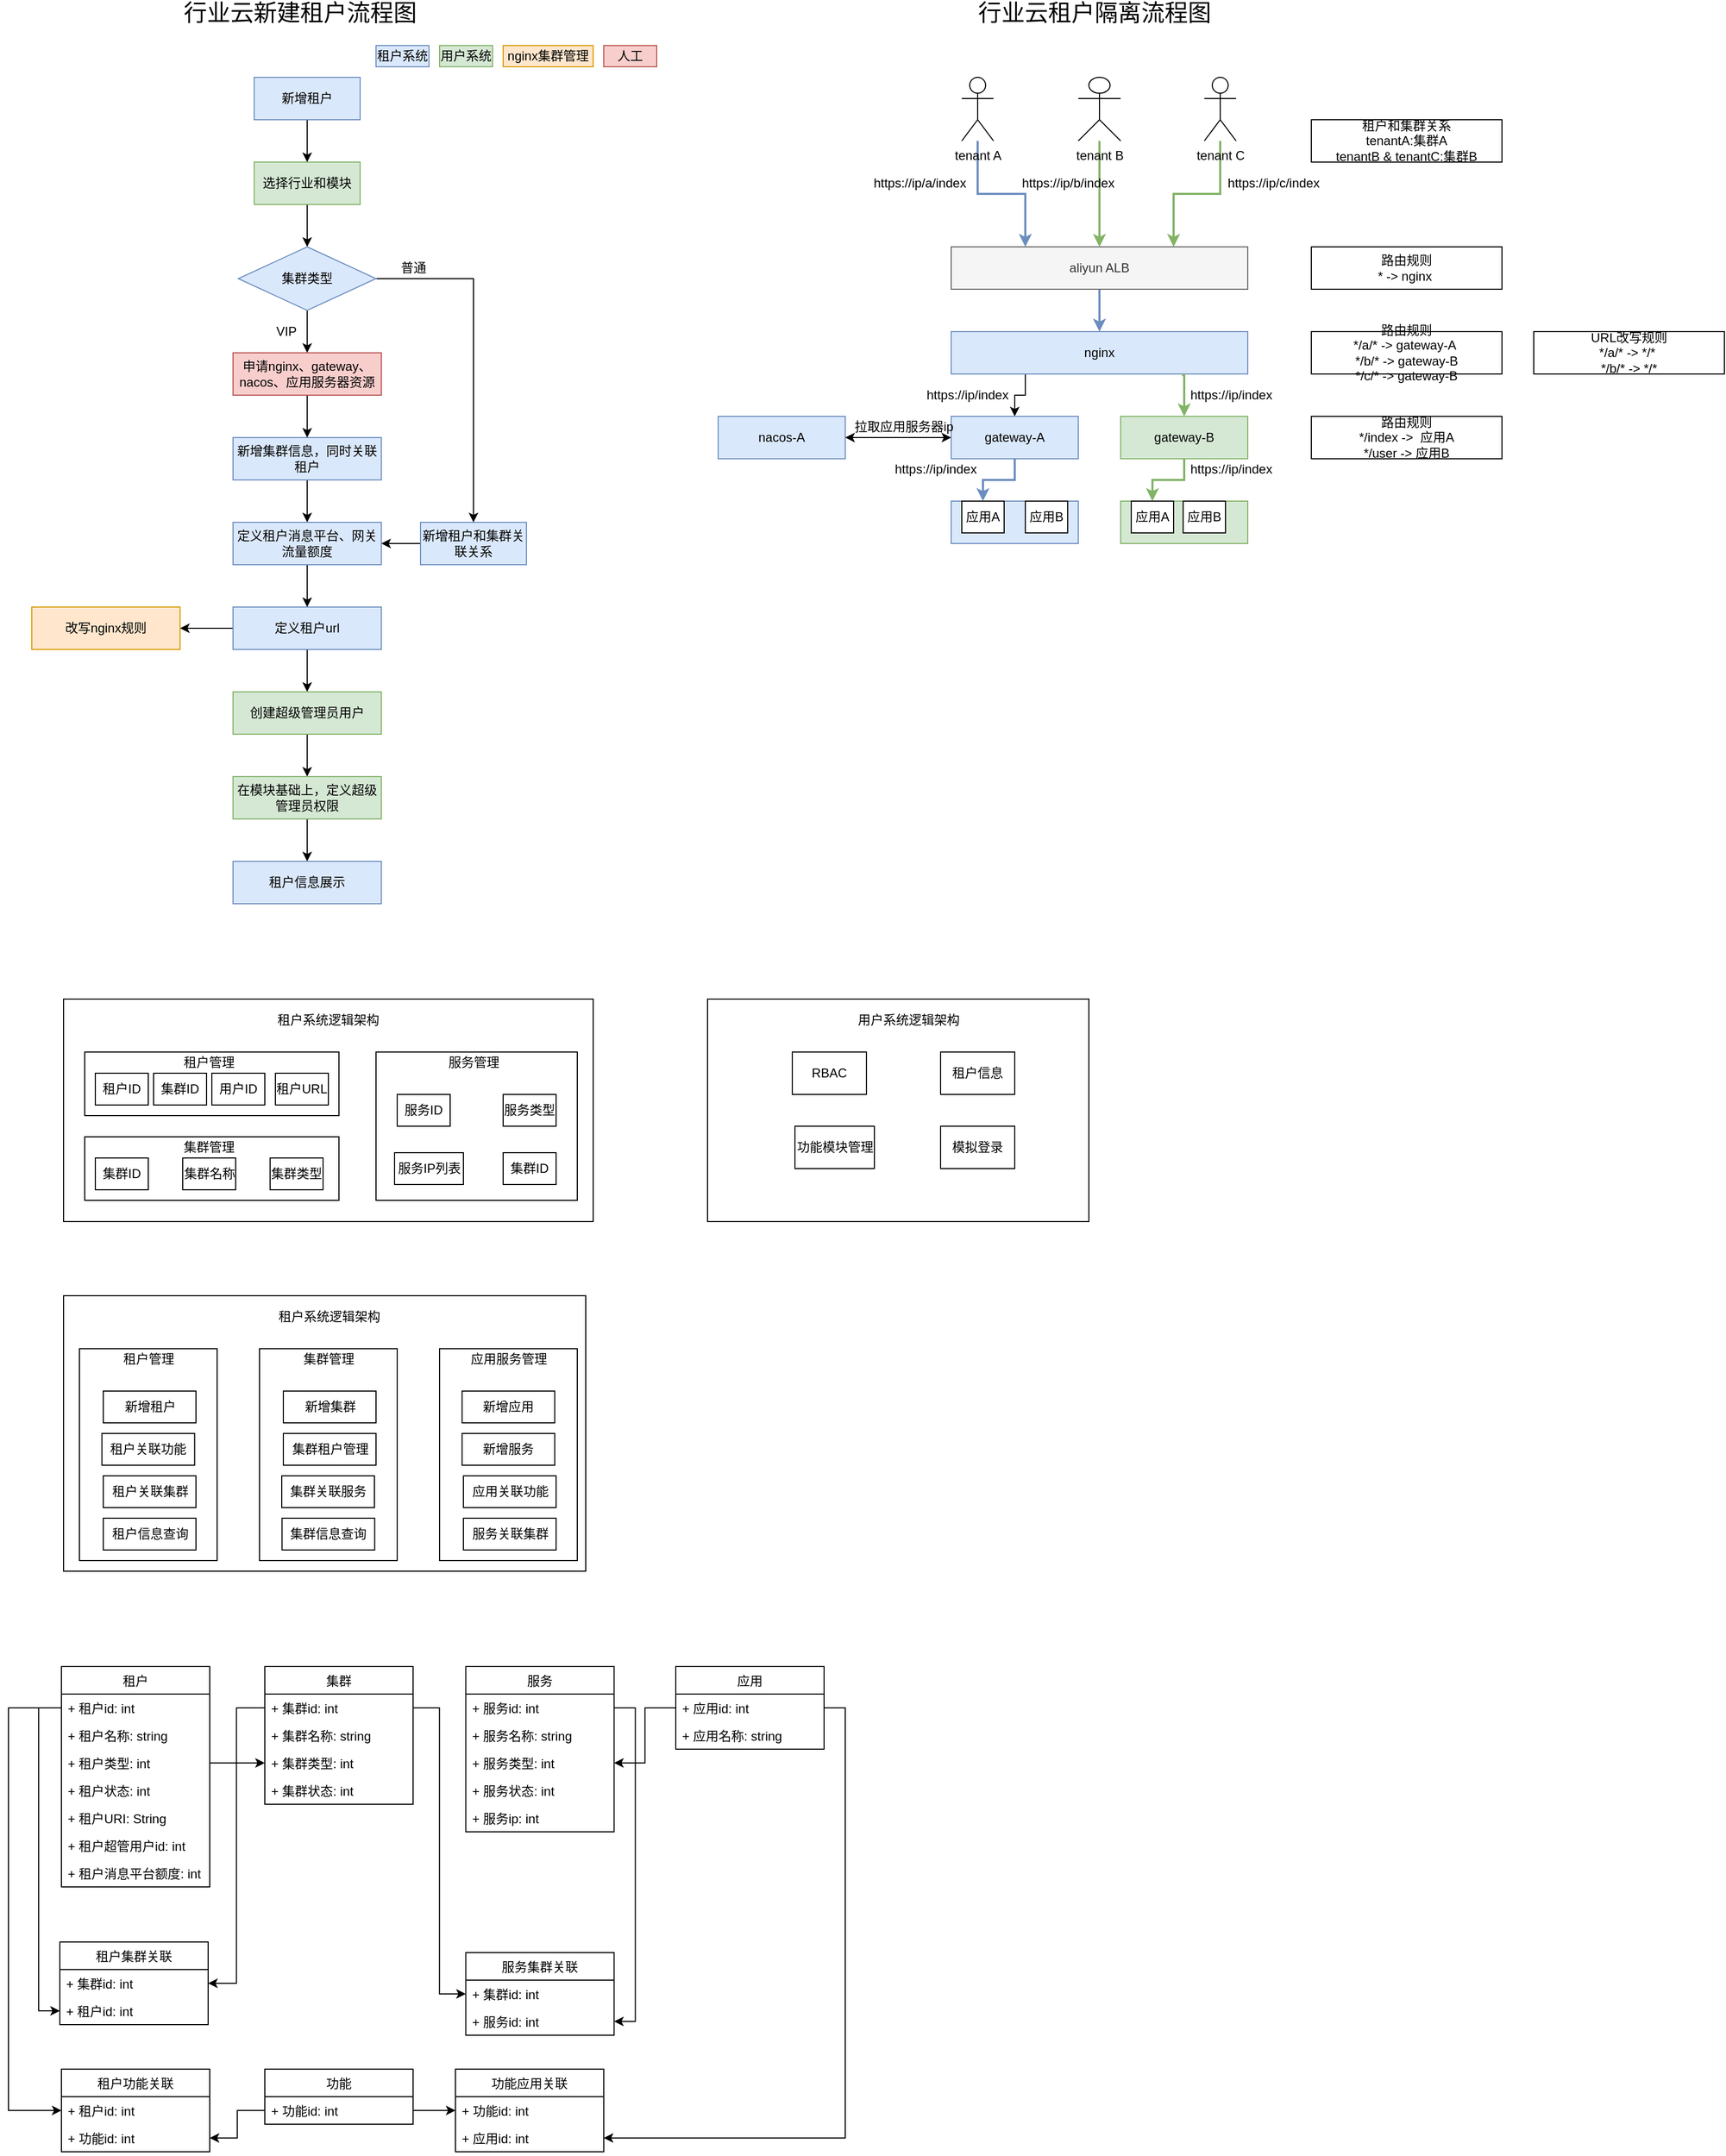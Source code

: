 <mxfile version="14.6.12" type="github">
  <diagram id="JblWaZ8aB8iVZCQLwsj8" name="Page-1">
    <mxGraphModel dx="1865" dy="1717" grid="1" gridSize="10" guides="1" tooltips="1" connect="1" arrows="1" fold="1" page="1" pageScale="1" pageWidth="827" pageHeight="1169" math="0" shadow="0">
      <root>
        <mxCell id="0" />
        <mxCell id="1" parent="0" />
        <mxCell id="si1Oo1tkvW6U5wxhtszM-8" style="edgeStyle=orthogonalEdgeStyle;rounded=0;orthogonalLoop=1;jettySize=auto;html=1;entryX=0.5;entryY=0;entryDx=0;entryDy=0;fillColor=#d5e8d4;strokeColor=#82b366;strokeWidth=2;" parent="1" source="si1Oo1tkvW6U5wxhtszM-1" target="si1Oo1tkvW6U5wxhtszM-6" edge="1">
          <mxGeometry relative="1" as="geometry" />
        </mxCell>
        <mxCell id="si1Oo1tkvW6U5wxhtszM-1" value="tenant B" style="shape=umlActor;verticalLabelPosition=bottom;verticalAlign=top;html=1;outlineConnect=0;" parent="1" vertex="1">
          <mxGeometry x="280" y="40" width="40" height="60" as="geometry" />
        </mxCell>
        <mxCell id="si1Oo1tkvW6U5wxhtszM-9" style="edgeStyle=orthogonalEdgeStyle;rounded=0;orthogonalLoop=1;jettySize=auto;html=1;entryX=0.25;entryY=0;entryDx=0;entryDy=0;fillColor=#dae8fc;strokeColor=#6c8ebf;strokeWidth=2;" parent="1" source="si1Oo1tkvW6U5wxhtszM-2" target="si1Oo1tkvW6U5wxhtszM-6" edge="1">
          <mxGeometry relative="1" as="geometry" />
        </mxCell>
        <mxCell id="si1Oo1tkvW6U5wxhtszM-2" value="tenant A" style="shape=umlActor;verticalLabelPosition=bottom;verticalAlign=top;html=1;outlineConnect=0;" parent="1" vertex="1">
          <mxGeometry x="170" y="40" width="30" height="60" as="geometry" />
        </mxCell>
        <mxCell id="si1Oo1tkvW6U5wxhtszM-10" style="edgeStyle=orthogonalEdgeStyle;rounded=0;orthogonalLoop=1;jettySize=auto;html=1;entryX=0.75;entryY=0;entryDx=0;entryDy=0;strokeColor=#82b366;strokeWidth=2;fillColor=#d5e8d4;" parent="1" source="si1Oo1tkvW6U5wxhtszM-3" target="si1Oo1tkvW6U5wxhtszM-6" edge="1">
          <mxGeometry relative="1" as="geometry" />
        </mxCell>
        <mxCell id="si1Oo1tkvW6U5wxhtszM-3" value="tenant C" style="shape=umlActor;verticalLabelPosition=bottom;verticalAlign=top;html=1;outlineConnect=0;" parent="1" vertex="1">
          <mxGeometry x="399" y="40" width="30" height="60" as="geometry" />
        </mxCell>
        <mxCell id="si1Oo1tkvW6U5wxhtszM-5" value="租户和集群关系&lt;br&gt;tenantA:集群A&lt;br&gt;tenantB &amp;amp; tenantC:集群B" style="rounded=0;whiteSpace=wrap;html=1;" parent="1" vertex="1">
          <mxGeometry x="500" y="80" width="180" height="40" as="geometry" />
        </mxCell>
        <mxCell id="si1Oo1tkvW6U5wxhtszM-17" style="edgeStyle=orthogonalEdgeStyle;rounded=0;orthogonalLoop=1;jettySize=auto;html=1;exitX=0.5;exitY=1;exitDx=0;exitDy=0;strokeColor=#6c8ebf;strokeWidth=2;fillColor=#dae8fc;" parent="1" source="si1Oo1tkvW6U5wxhtszM-6" target="si1Oo1tkvW6U5wxhtszM-14" edge="1">
          <mxGeometry relative="1" as="geometry" />
        </mxCell>
        <mxCell id="si1Oo1tkvW6U5wxhtszM-6" value="aliyun ALB" style="rounded=0;whiteSpace=wrap;html=1;fillColor=#f5f5f5;strokeColor=#666666;fontColor=#333333;" parent="1" vertex="1">
          <mxGeometry x="160" y="200" width="280" height="40" as="geometry" />
        </mxCell>
        <mxCell id="si1Oo1tkvW6U5wxhtszM-11" value="https://ip/a/index" style="text;html=1;align=center;verticalAlign=middle;resizable=0;points=[];autosize=1;strokeColor=none;" parent="1" vertex="1">
          <mxGeometry x="80" y="130" width="100" height="20" as="geometry" />
        </mxCell>
        <mxCell id="si1Oo1tkvW6U5wxhtszM-12" value="https://ip/b/index" style="text;html=1;align=center;verticalAlign=middle;resizable=0;points=[];autosize=1;strokeColor=none;" parent="1" vertex="1">
          <mxGeometry x="220" y="130" width="100" height="20" as="geometry" />
        </mxCell>
        <mxCell id="si1Oo1tkvW6U5wxhtszM-13" value="https://ip/c/index" style="text;html=1;align=center;verticalAlign=middle;resizable=0;points=[];autosize=1;strokeColor=none;" parent="1" vertex="1">
          <mxGeometry x="414" y="130" width="100" height="20" as="geometry" />
        </mxCell>
        <mxCell id="si1Oo1tkvW6U5wxhtszM-123" style="edgeStyle=orthogonalEdgeStyle;rounded=0;orthogonalLoop=1;jettySize=auto;html=1;exitX=0.25;exitY=1;exitDx=0;exitDy=0;entryX=0.5;entryY=0;entryDx=0;entryDy=0;strokeWidth=1;" parent="1" source="si1Oo1tkvW6U5wxhtszM-14" target="si1Oo1tkvW6U5wxhtszM-25" edge="1">
          <mxGeometry relative="1" as="geometry" />
        </mxCell>
        <mxCell id="si1Oo1tkvW6U5wxhtszM-14" value="nginx" style="rounded=0;whiteSpace=wrap;html=1;fillColor=#dae8fc;strokeColor=#6c8ebf;" parent="1" vertex="1">
          <mxGeometry x="160" y="280" width="280" height="40" as="geometry" />
        </mxCell>
        <mxCell id="si1Oo1tkvW6U5wxhtszM-28" style="edgeStyle=orthogonalEdgeStyle;rounded=0;orthogonalLoop=1;jettySize=auto;html=1;exitX=0.779;exitY=1.025;exitDx=0;exitDy=0;entryX=0.5;entryY=0;entryDx=0;entryDy=0;strokeColor=#82b366;strokeWidth=2;fillColor=#d5e8d4;exitPerimeter=0;" parent="1" source="si1Oo1tkvW6U5wxhtszM-14" target="si1Oo1tkvW6U5wxhtszM-26" edge="1">
          <mxGeometry relative="1" as="geometry">
            <mxPoint x="380" y="360" as="sourcePoint" />
          </mxGeometry>
        </mxCell>
        <mxCell id="si1Oo1tkvW6U5wxhtszM-20" value="路由规则&lt;br&gt;* -&amp;gt; nginx&amp;nbsp;" style="rounded=0;whiteSpace=wrap;html=1;" parent="1" vertex="1">
          <mxGeometry x="500" y="200" width="180" height="40" as="geometry" />
        </mxCell>
        <mxCell id="si1Oo1tkvW6U5wxhtszM-56" style="edgeStyle=orthogonalEdgeStyle;rounded=0;orthogonalLoop=1;jettySize=auto;html=1;exitX=0.5;exitY=1;exitDx=0;exitDy=0;entryX=0.5;entryY=0;entryDx=0;entryDy=0;strokeColor=#6c8ebf;strokeWidth=2;fillColor=#dae8fc;" parent="1" source="si1Oo1tkvW6U5wxhtszM-25" target="si1Oo1tkvW6U5wxhtszM-45" edge="1">
          <mxGeometry relative="1" as="geometry" />
        </mxCell>
        <mxCell id="si1Oo1tkvW6U5wxhtszM-25" value="gateway-A" style="rounded=0;whiteSpace=wrap;html=1;fillColor=#dae8fc;strokeColor=#6c8ebf;" parent="1" vertex="1">
          <mxGeometry x="160" y="360" width="120" height="40" as="geometry" />
        </mxCell>
        <mxCell id="si1Oo1tkvW6U5wxhtszM-57" style="edgeStyle=orthogonalEdgeStyle;rounded=0;orthogonalLoop=1;jettySize=auto;html=1;exitX=0.5;exitY=1;exitDx=0;exitDy=0;entryX=0.5;entryY=0;entryDx=0;entryDy=0;strokeColor=#82b366;strokeWidth=2;fillColor=#d5e8d4;" parent="1" source="si1Oo1tkvW6U5wxhtszM-26" target="si1Oo1tkvW6U5wxhtszM-51" edge="1">
          <mxGeometry relative="1" as="geometry" />
        </mxCell>
        <mxCell id="si1Oo1tkvW6U5wxhtszM-26" value="gateway-B" style="rounded=0;whiteSpace=wrap;html=1;fillColor=#d5e8d4;strokeColor=#82b366;" parent="1" vertex="1">
          <mxGeometry x="320" y="360" width="120" height="40" as="geometry" />
        </mxCell>
        <mxCell id="si1Oo1tkvW6U5wxhtszM-29" value="https://ip/index" style="text;html=1;align=center;verticalAlign=middle;resizable=0;points=[];autosize=1;strokeColor=none;" parent="1" vertex="1">
          <mxGeometry x="130" y="330" width="90" height="20" as="geometry" />
        </mxCell>
        <mxCell id="si1Oo1tkvW6U5wxhtszM-30" value="https://ip/index" style="text;html=1;align=center;verticalAlign=middle;resizable=0;points=[];autosize=1;strokeColor=none;" parent="1" vertex="1">
          <mxGeometry x="379" y="330" width="90" height="20" as="geometry" />
        </mxCell>
        <mxCell id="si1Oo1tkvW6U5wxhtszM-31" value="nacos-A" style="rounded=0;whiteSpace=wrap;html=1;fillColor=#dae8fc;strokeColor=#6c8ebf;" parent="1" vertex="1">
          <mxGeometry x="-60" y="360" width="120" height="40" as="geometry" />
        </mxCell>
        <mxCell id="si1Oo1tkvW6U5wxhtszM-35" value="" style="endArrow=classic;startArrow=classic;html=1;entryX=0;entryY=0.5;entryDx=0;entryDy=0;exitX=1;exitY=0.5;exitDx=0;exitDy=0;" parent="1" source="si1Oo1tkvW6U5wxhtszM-31" target="si1Oo1tkvW6U5wxhtszM-25" edge="1">
          <mxGeometry width="50" height="50" relative="1" as="geometry">
            <mxPoint x="100" y="429.5" as="sourcePoint" />
            <mxPoint x="160" y="429.5" as="targetPoint" />
          </mxGeometry>
        </mxCell>
        <mxCell id="si1Oo1tkvW6U5wxhtszM-38" value="拉取应用服务器ip" style="text;html=1;align=center;verticalAlign=middle;resizable=0;points=[];autosize=1;strokeColor=none;" parent="1" vertex="1">
          <mxGeometry x="60" y="360" width="110" height="20" as="geometry" />
        </mxCell>
        <mxCell id="si1Oo1tkvW6U5wxhtszM-41" value="路由规则&lt;br&gt;*/index -&amp;gt;&amp;nbsp; 应用A&lt;br&gt;*/user -&amp;gt; 应用B" style="rounded=0;whiteSpace=wrap;html=1;" parent="1" vertex="1">
          <mxGeometry x="500" y="360" width="180" height="40" as="geometry" />
        </mxCell>
        <mxCell id="si1Oo1tkvW6U5wxhtszM-44" value="" style="rounded=0;whiteSpace=wrap;html=1;fillColor=#dae8fc;strokeColor=#6c8ebf;" parent="1" vertex="1">
          <mxGeometry x="160" y="440" width="120" height="40" as="geometry" />
        </mxCell>
        <mxCell id="si1Oo1tkvW6U5wxhtszM-45" value="应用A" style="rounded=0;whiteSpace=wrap;html=1;" parent="1" vertex="1">
          <mxGeometry x="170" y="440" width="40" height="30" as="geometry" />
        </mxCell>
        <mxCell id="si1Oo1tkvW6U5wxhtszM-46" value="应用B" style="rounded=0;whiteSpace=wrap;html=1;" parent="1" vertex="1">
          <mxGeometry x="230" y="440" width="40" height="30" as="geometry" />
        </mxCell>
        <mxCell id="si1Oo1tkvW6U5wxhtszM-50" value="" style="rounded=0;whiteSpace=wrap;html=1;fillColor=#d5e8d4;strokeColor=#82b366;" parent="1" vertex="1">
          <mxGeometry x="320" y="440" width="120" height="40" as="geometry" />
        </mxCell>
        <mxCell id="si1Oo1tkvW6U5wxhtszM-51" value="应用A" style="rounded=0;whiteSpace=wrap;html=1;" parent="1" vertex="1">
          <mxGeometry x="330" y="440" width="40" height="30" as="geometry" />
        </mxCell>
        <mxCell id="si1Oo1tkvW6U5wxhtszM-52" value="应用B" style="rounded=0;whiteSpace=wrap;html=1;" parent="1" vertex="1">
          <mxGeometry x="379" y="440" width="40" height="30" as="geometry" />
        </mxCell>
        <mxCell id="si1Oo1tkvW6U5wxhtszM-58" value="https://ip/index" style="text;html=1;align=center;verticalAlign=middle;resizable=0;points=[];autosize=1;strokeColor=none;" parent="1" vertex="1">
          <mxGeometry x="100" y="400" width="90" height="20" as="geometry" />
        </mxCell>
        <mxCell id="si1Oo1tkvW6U5wxhtszM-61" value="https://ip/index" style="text;html=1;align=center;verticalAlign=middle;resizable=0;points=[];autosize=1;strokeColor=none;" parent="1" vertex="1">
          <mxGeometry x="379" y="400" width="90" height="20" as="geometry" />
        </mxCell>
        <mxCell id="si1Oo1tkvW6U5wxhtszM-64" value="&lt;font style=&quot;font-size: 22px&quot;&gt;行业云租户隔离流程图&lt;/font&gt;" style="text;html=1;align=center;verticalAlign=middle;resizable=0;points=[];autosize=1;strokeColor=none;" parent="1" vertex="1">
          <mxGeometry x="175" y="-30" width="240" height="20" as="geometry" />
        </mxCell>
        <mxCell id="si1Oo1tkvW6U5wxhtszM-65" value="&lt;font style=&quot;font-size: 22px&quot;&gt;行业云新建租户流程图&lt;/font&gt;" style="text;html=1;align=center;verticalAlign=middle;resizable=0;points=[];autosize=1;strokeColor=none;" parent="1" vertex="1">
          <mxGeometry x="-575" y="-30" width="240" height="20" as="geometry" />
        </mxCell>
        <mxCell id="si1Oo1tkvW6U5wxhtszM-69" style="edgeStyle=orthogonalEdgeStyle;rounded=0;orthogonalLoop=1;jettySize=auto;html=1;exitX=0.5;exitY=1;exitDx=0;exitDy=0;entryX=0.5;entryY=0;entryDx=0;entryDy=0;strokeWidth=1;" parent="1" source="si1Oo1tkvW6U5wxhtszM-66" target="si1Oo1tkvW6U5wxhtszM-68" edge="1">
          <mxGeometry relative="1" as="geometry" />
        </mxCell>
        <mxCell id="si1Oo1tkvW6U5wxhtszM-66" value="选择行业和模块" style="rounded=0;whiteSpace=wrap;html=1;fillColor=#d5e8d4;strokeColor=#82b366;" parent="1" vertex="1">
          <mxGeometry x="-498" y="120" width="100" height="40" as="geometry" />
        </mxCell>
        <mxCell id="si1Oo1tkvW6U5wxhtszM-73" style="edgeStyle=orthogonalEdgeStyle;rounded=0;orthogonalLoop=1;jettySize=auto;html=1;strokeWidth=1;" parent="1" source="si1Oo1tkvW6U5wxhtszM-68" target="si1Oo1tkvW6U5wxhtszM-72" edge="1">
          <mxGeometry relative="1" as="geometry" />
        </mxCell>
        <mxCell id="oAvXjp7Cg_e-QrGF-36S-9" style="edgeStyle=orthogonalEdgeStyle;rounded=0;orthogonalLoop=1;jettySize=auto;html=1;exitX=0.5;exitY=1;exitDx=0;exitDy=0;entryX=0.5;entryY=0;entryDx=0;entryDy=0;" parent="1" source="si1Oo1tkvW6U5wxhtszM-68" target="si1Oo1tkvW6U5wxhtszM-85" edge="1">
          <mxGeometry relative="1" as="geometry" />
        </mxCell>
        <mxCell id="si1Oo1tkvW6U5wxhtszM-68" value="集群类型" style="rhombus;whiteSpace=wrap;html=1;fillColor=#dae8fc;strokeColor=#6c8ebf;strokeWidth=1;" parent="1" vertex="1">
          <mxGeometry x="-513" y="200" width="130" height="60" as="geometry" />
        </mxCell>
        <mxCell id="oAvXjp7Cg_e-QrGF-36S-14" style="edgeStyle=orthogonalEdgeStyle;rounded=0;orthogonalLoop=1;jettySize=auto;html=1;exitX=0;exitY=0.5;exitDx=0;exitDy=0;entryX=1;entryY=0.5;entryDx=0;entryDy=0;" parent="1" source="si1Oo1tkvW6U5wxhtszM-72" target="oAvXjp7Cg_e-QrGF-36S-13" edge="1">
          <mxGeometry relative="1" as="geometry" />
        </mxCell>
        <mxCell id="si1Oo1tkvW6U5wxhtszM-72" value="新增租户和集群关联关系" style="rounded=0;whiteSpace=wrap;html=1;fillColor=#dae8fc;strokeColor=#6c8ebf;strokeWidth=1;" parent="1" vertex="1">
          <mxGeometry x="-341" y="460" width="100" height="40" as="geometry" />
        </mxCell>
        <mxCell id="si1Oo1tkvW6U5wxhtszM-74" value="普通" style="text;html=1;align=center;verticalAlign=middle;resizable=0;points=[];autosize=1;strokeColor=none;strokeWidth=1;" parent="1" vertex="1">
          <mxGeometry x="-368" y="210" width="40" height="20" as="geometry" />
        </mxCell>
        <mxCell id="oAvXjp7Cg_e-QrGF-36S-15" style="edgeStyle=orthogonalEdgeStyle;rounded=0;orthogonalLoop=1;jettySize=auto;html=1;exitX=0.5;exitY=1;exitDx=0;exitDy=0;entryX=0.5;entryY=0;entryDx=0;entryDy=0;" parent="1" source="si1Oo1tkvW6U5wxhtszM-75" target="oAvXjp7Cg_e-QrGF-36S-13" edge="1">
          <mxGeometry relative="1" as="geometry" />
        </mxCell>
        <mxCell id="si1Oo1tkvW6U5wxhtszM-75" value="新增集群信息，同时关联租户" style="rounded=0;whiteSpace=wrap;html=1;fillColor=#dae8fc;strokeColor=#6c8ebf;strokeWidth=1;" parent="1" vertex="1">
          <mxGeometry x="-518" y="380" width="140" height="40" as="geometry" />
        </mxCell>
        <mxCell id="si1Oo1tkvW6U5wxhtszM-80" style="edgeStyle=orthogonalEdgeStyle;rounded=0;orthogonalLoop=1;jettySize=auto;html=1;exitX=0.5;exitY=1;exitDx=0;exitDy=0;entryX=0.5;entryY=0;entryDx=0;entryDy=0;strokeWidth=1;" parent="1" source="si1Oo1tkvW6U5wxhtszM-76" target="si1Oo1tkvW6U5wxhtszM-79" edge="1">
          <mxGeometry relative="1" as="geometry" />
        </mxCell>
        <mxCell id="si1Oo1tkvW6U5wxhtszM-88" style="edgeStyle=orthogonalEdgeStyle;rounded=0;orthogonalLoop=1;jettySize=auto;html=1;entryX=1;entryY=0.5;entryDx=0;entryDy=0;strokeWidth=1;" parent="1" source="si1Oo1tkvW6U5wxhtszM-76" target="si1Oo1tkvW6U5wxhtszM-86" edge="1">
          <mxGeometry relative="1" as="geometry" />
        </mxCell>
        <mxCell id="si1Oo1tkvW6U5wxhtszM-76" value="定义租户url" style="rounded=0;whiteSpace=wrap;html=1;fillColor=#dae8fc;strokeColor=#6c8ebf;strokeWidth=1;" parent="1" vertex="1">
          <mxGeometry x="-518" y="540" width="140" height="40" as="geometry" />
        </mxCell>
        <mxCell id="si1Oo1tkvW6U5wxhtszM-90" style="edgeStyle=orthogonalEdgeStyle;rounded=0;orthogonalLoop=1;jettySize=auto;html=1;exitX=0.5;exitY=1;exitDx=0;exitDy=0;entryX=0.5;entryY=0;entryDx=0;entryDy=0;strokeWidth=1;" parent="1" source="si1Oo1tkvW6U5wxhtszM-79" target="si1Oo1tkvW6U5wxhtszM-89" edge="1">
          <mxGeometry relative="1" as="geometry" />
        </mxCell>
        <mxCell id="si1Oo1tkvW6U5wxhtszM-79" value="创建超级管理员用户" style="rounded=0;whiteSpace=wrap;html=1;fillColor=#d5e8d4;strokeColor=#82b366;" parent="1" vertex="1">
          <mxGeometry x="-518" y="620" width="140" height="40" as="geometry" />
        </mxCell>
        <mxCell id="si1Oo1tkvW6U5wxhtszM-82" value="租户系统" style="rounded=0;whiteSpace=wrap;html=1;fillColor=#dae8fc;strokeColor=#6c8ebf;" parent="1" vertex="1">
          <mxGeometry x="-383" y="10" width="50" height="20" as="geometry" />
        </mxCell>
        <mxCell id="si1Oo1tkvW6U5wxhtszM-83" value="用户系统" style="rounded=0;whiteSpace=wrap;html=1;fillColor=#d5e8d4;strokeColor=#82b366;" parent="1" vertex="1">
          <mxGeometry x="-323" y="10" width="50" height="20" as="geometry" />
        </mxCell>
        <mxCell id="si1Oo1tkvW6U5wxhtszM-84" value="nginx集群管理" style="rounded=0;whiteSpace=wrap;html=1;fillColor=#ffe6cc;strokeColor=#d79b00;" parent="1" vertex="1">
          <mxGeometry x="-263" y="10" width="85" height="20" as="geometry" />
        </mxCell>
        <mxCell id="oAvXjp7Cg_e-QrGF-36S-10" style="edgeStyle=orthogonalEdgeStyle;rounded=0;orthogonalLoop=1;jettySize=auto;html=1;exitX=0.5;exitY=1;exitDx=0;exitDy=0;entryX=0.5;entryY=0;entryDx=0;entryDy=0;" parent="1" source="si1Oo1tkvW6U5wxhtszM-85" target="si1Oo1tkvW6U5wxhtszM-75" edge="1">
          <mxGeometry relative="1" as="geometry" />
        </mxCell>
        <mxCell id="si1Oo1tkvW6U5wxhtszM-85" value="申请nginx、gateway、nacos、应用服务器资源" style="rounded=0;whiteSpace=wrap;html=1;fillColor=#f8cecc;strokeColor=#b85450;strokeWidth=1;" parent="1" vertex="1">
          <mxGeometry x="-518" y="300" width="140" height="40" as="geometry" />
        </mxCell>
        <mxCell id="si1Oo1tkvW6U5wxhtszM-86" value="改写nginx规则" style="rounded=0;whiteSpace=wrap;html=1;fillColor=#ffe6cc;strokeColor=#d79b00;strokeWidth=1;" parent="1" vertex="1">
          <mxGeometry x="-708" y="540" width="140" height="40" as="geometry" />
        </mxCell>
        <mxCell id="oAvXjp7Cg_e-QrGF-36S-18" style="edgeStyle=orthogonalEdgeStyle;rounded=0;orthogonalLoop=1;jettySize=auto;html=1;exitX=0.5;exitY=1;exitDx=0;exitDy=0;entryX=0.5;entryY=0;entryDx=0;entryDy=0;" parent="1" source="si1Oo1tkvW6U5wxhtszM-89" target="oAvXjp7Cg_e-QrGF-36S-17" edge="1">
          <mxGeometry relative="1" as="geometry" />
        </mxCell>
        <mxCell id="si1Oo1tkvW6U5wxhtszM-89" value="在模块基础上，定义超级管理员权限" style="rounded=0;whiteSpace=wrap;html=1;fillColor=#d5e8d4;strokeColor=#82b366;" parent="1" vertex="1">
          <mxGeometry x="-518" y="700" width="140" height="40" as="geometry" />
        </mxCell>
        <mxCell id="si1Oo1tkvW6U5wxhtszM-92" value="" style="rounded=0;whiteSpace=wrap;html=1;strokeWidth=1;" parent="1" vertex="1">
          <mxGeometry x="-678" y="910" width="500" height="210" as="geometry" />
        </mxCell>
        <mxCell id="si1Oo1tkvW6U5wxhtszM-93" value="租户系统逻辑架构" style="text;html=1;strokeColor=none;fillColor=none;align=center;verticalAlign=middle;whiteSpace=wrap;rounded=0;" parent="1" vertex="1">
          <mxGeometry x="-478" y="920" width="100" height="20" as="geometry" />
        </mxCell>
        <mxCell id="si1Oo1tkvW6U5wxhtszM-94" value="" style="rounded=0;whiteSpace=wrap;html=1;strokeWidth=1;" parent="1" vertex="1">
          <mxGeometry x="-658" y="960" width="240" height="60" as="geometry" />
        </mxCell>
        <mxCell id="si1Oo1tkvW6U5wxhtszM-95" value="" style="rounded=0;whiteSpace=wrap;html=1;strokeWidth=1;" parent="1" vertex="1">
          <mxGeometry x="-658" y="1040" width="240" height="60" as="geometry" />
        </mxCell>
        <mxCell id="si1Oo1tkvW6U5wxhtszM-97" value="" style="rounded=0;whiteSpace=wrap;html=1;strokeWidth=1;" parent="1" vertex="1">
          <mxGeometry x="-383" y="960" width="190" height="140" as="geometry" />
        </mxCell>
        <mxCell id="si1Oo1tkvW6U5wxhtszM-98" value="租户ID" style="rounded=0;whiteSpace=wrap;html=1;strokeWidth=1;" parent="1" vertex="1">
          <mxGeometry x="-648" y="980" width="50" height="30" as="geometry" />
        </mxCell>
        <mxCell id="si1Oo1tkvW6U5wxhtszM-99" value="集群ID" style="rounded=0;whiteSpace=wrap;html=1;strokeWidth=1;" parent="1" vertex="1">
          <mxGeometry x="-593" y="980" width="50" height="30" as="geometry" />
        </mxCell>
        <mxCell id="si1Oo1tkvW6U5wxhtszM-100" value="用户ID" style="rounded=0;whiteSpace=wrap;html=1;strokeWidth=1;" parent="1" vertex="1">
          <mxGeometry x="-538" y="980" width="50" height="30" as="geometry" />
        </mxCell>
        <mxCell id="si1Oo1tkvW6U5wxhtszM-101" value="集群ID" style="rounded=0;whiteSpace=wrap;html=1;strokeWidth=1;" parent="1" vertex="1">
          <mxGeometry x="-648" y="1060" width="50" height="30" as="geometry" />
        </mxCell>
        <mxCell id="si1Oo1tkvW6U5wxhtszM-102" value="租户URL" style="rounded=0;whiteSpace=wrap;html=1;strokeWidth=1;" parent="1" vertex="1">
          <mxGeometry x="-478" y="980" width="50" height="30" as="geometry" />
        </mxCell>
        <mxCell id="si1Oo1tkvW6U5wxhtszM-104" value="服务ID" style="rounded=0;whiteSpace=wrap;html=1;strokeWidth=1;" parent="1" vertex="1">
          <mxGeometry x="-363" y="1000" width="50" height="30" as="geometry" />
        </mxCell>
        <mxCell id="si1Oo1tkvW6U5wxhtszM-105" value="服务类型" style="rounded=0;whiteSpace=wrap;html=1;strokeWidth=1;" parent="1" vertex="1">
          <mxGeometry x="-263" y="1000" width="50" height="30" as="geometry" />
        </mxCell>
        <mxCell id="si1Oo1tkvW6U5wxhtszM-106" value="服务IP列表" style="rounded=0;whiteSpace=wrap;html=1;strokeWidth=1;" parent="1" vertex="1">
          <mxGeometry x="-365.5" y="1055" width="65" height="30" as="geometry" />
        </mxCell>
        <mxCell id="si1Oo1tkvW6U5wxhtszM-107" value="集群ID" style="rounded=0;whiteSpace=wrap;html=1;strokeWidth=1;" parent="1" vertex="1">
          <mxGeometry x="-263" y="1055" width="50" height="30" as="geometry" />
        </mxCell>
        <mxCell id="si1Oo1tkvW6U5wxhtszM-109" value="租户管理" style="text;html=1;strokeColor=none;fillColor=none;align=center;verticalAlign=middle;whiteSpace=wrap;rounded=0;" parent="1" vertex="1">
          <mxGeometry x="-568" y="960" width="55" height="20" as="geometry" />
        </mxCell>
        <mxCell id="si1Oo1tkvW6U5wxhtszM-110" value="集群管理" style="text;html=1;strokeColor=none;fillColor=none;align=center;verticalAlign=middle;whiteSpace=wrap;rounded=0;" parent="1" vertex="1">
          <mxGeometry x="-568" y="1040" width="55" height="20" as="geometry" />
        </mxCell>
        <mxCell id="si1Oo1tkvW6U5wxhtszM-111" value="服务管理" style="text;html=1;strokeColor=none;fillColor=none;align=center;verticalAlign=middle;whiteSpace=wrap;rounded=0;" parent="1" vertex="1">
          <mxGeometry x="-318" y="960" width="55" height="20" as="geometry" />
        </mxCell>
        <mxCell id="si1Oo1tkvW6U5wxhtszM-113" value="" style="rounded=0;whiteSpace=wrap;html=1;strokeWidth=1;" parent="1" vertex="1">
          <mxGeometry x="-70" y="910" width="360" height="210" as="geometry" />
        </mxCell>
        <mxCell id="si1Oo1tkvW6U5wxhtszM-114" value="用户系统逻辑架构" style="text;html=1;strokeColor=none;fillColor=none;align=center;verticalAlign=middle;whiteSpace=wrap;rounded=0;" parent="1" vertex="1">
          <mxGeometry x="70" y="920" width="100" height="20" as="geometry" />
        </mxCell>
        <mxCell id="si1Oo1tkvW6U5wxhtszM-115" value="RBAC" style="rounded=0;whiteSpace=wrap;html=1;strokeWidth=1;" parent="1" vertex="1">
          <mxGeometry x="10" y="960" width="70" height="40" as="geometry" />
        </mxCell>
        <mxCell id="si1Oo1tkvW6U5wxhtszM-116" value="模拟登录" style="rounded=0;whiteSpace=wrap;html=1;strokeWidth=1;" parent="1" vertex="1">
          <mxGeometry x="150" y="1030" width="70" height="40" as="geometry" />
        </mxCell>
        <mxCell id="si1Oo1tkvW6U5wxhtszM-117" value="功能模块管理" style="rounded=0;whiteSpace=wrap;html=1;strokeWidth=1;" parent="1" vertex="1">
          <mxGeometry x="12.5" y="1030" width="75" height="40" as="geometry" />
        </mxCell>
        <mxCell id="si1Oo1tkvW6U5wxhtszM-118" value="URL改写规则&lt;br&gt;*/a/* -&amp;gt; */*&amp;nbsp;&lt;br&gt;*/b/* -&amp;gt; */*" style="rounded=0;whiteSpace=wrap;html=1;" parent="1" vertex="1">
          <mxGeometry x="710" y="280" width="180" height="40" as="geometry" />
        </mxCell>
        <mxCell id="si1Oo1tkvW6U5wxhtszM-119" value="路由规则&lt;br&gt;*/a/* -&amp;gt; gateway-A&amp;nbsp;&lt;br&gt;*/b/* -&amp;gt; gateway-B&lt;br&gt;*/c/* -&amp;gt; gateway-B" style="rounded=0;whiteSpace=wrap;html=1;" parent="1" vertex="1">
          <mxGeometry x="500" y="280" width="180" height="40" as="geometry" />
        </mxCell>
        <mxCell id="oAvXjp7Cg_e-QrGF-36S-2" style="edgeStyle=orthogonalEdgeStyle;rounded=0;orthogonalLoop=1;jettySize=auto;html=1;exitX=0.5;exitY=1;exitDx=0;exitDy=0;entryX=0.5;entryY=0;entryDx=0;entryDy=0;" parent="1" source="oAvXjp7Cg_e-QrGF-36S-1" target="si1Oo1tkvW6U5wxhtszM-66" edge="1">
          <mxGeometry relative="1" as="geometry" />
        </mxCell>
        <mxCell id="oAvXjp7Cg_e-QrGF-36S-1" value="新增租户" style="rounded=0;whiteSpace=wrap;html=1;fillColor=#dae8fc;strokeColor=#6c8ebf;" parent="1" vertex="1">
          <mxGeometry x="-498" y="40" width="100" height="40" as="geometry" />
        </mxCell>
        <mxCell id="oAvXjp7Cg_e-QrGF-36S-3" value="人工" style="rounded=0;whiteSpace=wrap;html=1;fillColor=#f8cecc;strokeColor=#b85450;" parent="1" vertex="1">
          <mxGeometry x="-168" y="10" width="50" height="20" as="geometry" />
        </mxCell>
        <mxCell id="oAvXjp7Cg_e-QrGF-36S-5" value="集群名称" style="rounded=0;whiteSpace=wrap;html=1;strokeWidth=1;" parent="1" vertex="1">
          <mxGeometry x="-565.5" y="1060" width="50" height="30" as="geometry" />
        </mxCell>
        <mxCell id="oAvXjp7Cg_e-QrGF-36S-6" value="集群类型" style="rounded=0;whiteSpace=wrap;html=1;strokeWidth=1;" parent="1" vertex="1">
          <mxGeometry x="-483" y="1060" width="50" height="30" as="geometry" />
        </mxCell>
        <mxCell id="oAvXjp7Cg_e-QrGF-36S-11" value="VIP" style="text;html=1;align=center;verticalAlign=middle;resizable=0;points=[];autosize=1;strokeColor=none;" parent="1" vertex="1">
          <mxGeometry x="-483" y="270" width="30" height="20" as="geometry" />
        </mxCell>
        <mxCell id="oAvXjp7Cg_e-QrGF-36S-16" style="edgeStyle=orthogonalEdgeStyle;rounded=0;orthogonalLoop=1;jettySize=auto;html=1;exitX=0.5;exitY=1;exitDx=0;exitDy=0;entryX=0.5;entryY=0;entryDx=0;entryDy=0;" parent="1" source="oAvXjp7Cg_e-QrGF-36S-13" target="si1Oo1tkvW6U5wxhtszM-76" edge="1">
          <mxGeometry relative="1" as="geometry" />
        </mxCell>
        <mxCell id="oAvXjp7Cg_e-QrGF-36S-13" value="定义租户消息平台、网关流量额度" style="rounded=0;whiteSpace=wrap;html=1;fillColor=#dae8fc;strokeColor=#6c8ebf;strokeWidth=1;" parent="1" vertex="1">
          <mxGeometry x="-518" y="460" width="140" height="40" as="geometry" />
        </mxCell>
        <mxCell id="oAvXjp7Cg_e-QrGF-36S-17" value="租户信息展示" style="rounded=0;whiteSpace=wrap;html=1;fillColor=#dae8fc;strokeColor=#6c8ebf;" parent="1" vertex="1">
          <mxGeometry x="-518" y="780" width="140" height="40" as="geometry" />
        </mxCell>
        <mxCell id="oAvXjp7Cg_e-QrGF-36S-20" value="租户信息" style="rounded=0;whiteSpace=wrap;html=1;strokeWidth=1;" parent="1" vertex="1">
          <mxGeometry x="150" y="960" width="70" height="40" as="geometry" />
        </mxCell>
        <mxCell id="4gg1PQAxpMHv88w00Df6-1" value="" style="rounded=0;whiteSpace=wrap;html=1;strokeWidth=1;" vertex="1" parent="1">
          <mxGeometry x="-678" y="1190" width="493" height="260" as="geometry" />
        </mxCell>
        <mxCell id="4gg1PQAxpMHv88w00Df6-2" value="租户系统逻辑架构" style="text;html=1;strokeColor=none;fillColor=none;align=center;verticalAlign=middle;whiteSpace=wrap;rounded=0;" vertex="1" parent="1">
          <mxGeometry x="-476.75" y="1200" width="100" height="20" as="geometry" />
        </mxCell>
        <mxCell id="4gg1PQAxpMHv88w00Df6-5" value="" style="rounded=0;whiteSpace=wrap;html=1;strokeWidth=1;" vertex="1" parent="1">
          <mxGeometry x="-323" y="1240" width="130" height="200" as="geometry" />
        </mxCell>
        <mxCell id="4gg1PQAxpMHv88w00Df6-13" value="新增服务" style="rounded=0;whiteSpace=wrap;html=1;strokeWidth=1;" vertex="1" parent="1">
          <mxGeometry x="-301.75" y="1320" width="87.5" height="30" as="geometry" />
        </mxCell>
        <mxCell id="4gg1PQAxpMHv88w00Df6-14" value="服务关联集群" style="rounded=0;whiteSpace=wrap;html=1;strokeWidth=1;" vertex="1" parent="1">
          <mxGeometry x="-300.5" y="1400" width="87.5" height="30" as="geometry" />
        </mxCell>
        <mxCell id="4gg1PQAxpMHv88w00Df6-17" value="应用服务管理" style="text;html=1;strokeColor=none;fillColor=none;align=center;verticalAlign=middle;whiteSpace=wrap;rounded=0;" vertex="1" parent="1">
          <mxGeometry x="-298.25" y="1240" width="80.5" height="20" as="geometry" />
        </mxCell>
        <mxCell id="4gg1PQAxpMHv88w00Df6-20" value="应用关联功能" style="rounded=0;whiteSpace=wrap;html=1;strokeWidth=1;" vertex="1" parent="1">
          <mxGeometry x="-300.5" y="1360" width="87.5" height="30" as="geometry" />
        </mxCell>
        <mxCell id="4gg1PQAxpMHv88w00Df6-27" value="" style="rounded=0;whiteSpace=wrap;html=1;strokeWidth=1;" vertex="1" parent="1">
          <mxGeometry x="-493" y="1240" width="130" height="200" as="geometry" />
        </mxCell>
        <mxCell id="4gg1PQAxpMHv88w00Df6-28" value="新增集群" style="rounded=0;whiteSpace=wrap;html=1;strokeWidth=1;" vertex="1" parent="1">
          <mxGeometry x="-470.5" y="1280" width="87.5" height="30" as="geometry" />
        </mxCell>
        <mxCell id="4gg1PQAxpMHv88w00Df6-29" value="集群租户管理" style="rounded=0;whiteSpace=wrap;html=1;strokeWidth=1;" vertex="1" parent="1">
          <mxGeometry x="-470.5" y="1320" width="87.5" height="30" as="geometry" />
        </mxCell>
        <mxCell id="4gg1PQAxpMHv88w00Df6-31" value="集群管理" style="text;html=1;strokeColor=none;fillColor=none;align=center;verticalAlign=middle;whiteSpace=wrap;rounded=0;" vertex="1" parent="1">
          <mxGeometry x="-455.5" y="1240" width="55" height="20" as="geometry" />
        </mxCell>
        <mxCell id="4gg1PQAxpMHv88w00Df6-33" value="" style="rounded=0;whiteSpace=wrap;html=1;strokeWidth=1;" vertex="1" parent="1">
          <mxGeometry x="-663" y="1240" width="130" height="200" as="geometry" />
        </mxCell>
        <mxCell id="4gg1PQAxpMHv88w00Df6-34" value="新增租户" style="rounded=0;whiteSpace=wrap;html=1;strokeWidth=1;" vertex="1" parent="1">
          <mxGeometry x="-640.5" y="1280" width="87.5" height="30" as="geometry" />
        </mxCell>
        <mxCell id="4gg1PQAxpMHv88w00Df6-35" value="租户信息查询" style="rounded=0;whiteSpace=wrap;html=1;strokeWidth=1;" vertex="1" parent="1">
          <mxGeometry x="-640.5" y="1400" width="87.5" height="30" as="geometry" />
        </mxCell>
        <mxCell id="4gg1PQAxpMHv88w00Df6-36" value="租户关联集群" style="rounded=0;whiteSpace=wrap;html=1;strokeWidth=1;" vertex="1" parent="1">
          <mxGeometry x="-640.5" y="1360" width="87.5" height="30" as="geometry" />
        </mxCell>
        <mxCell id="4gg1PQAxpMHv88w00Df6-37" value="租户管理" style="text;html=1;strokeColor=none;fillColor=none;align=center;verticalAlign=middle;whiteSpace=wrap;rounded=0;" vertex="1" parent="1">
          <mxGeometry x="-625.5" y="1240" width="55" height="20" as="geometry" />
        </mxCell>
        <mxCell id="4gg1PQAxpMHv88w00Df6-38" value="租户关联功能" style="rounded=0;whiteSpace=wrap;html=1;strokeWidth=1;" vertex="1" parent="1">
          <mxGeometry x="-641.75" y="1320" width="87.5" height="30" as="geometry" />
        </mxCell>
        <mxCell id="4gg1PQAxpMHv88w00Df6-40" value="租户" style="swimlane;fontStyle=0;childLayout=stackLayout;horizontal=1;startSize=26;fillColor=none;horizontalStack=0;resizeParent=1;resizeParentMax=0;resizeLast=0;collapsible=1;marginBottom=0;" vertex="1" parent="1">
          <mxGeometry x="-680" y="1540" width="140" height="208" as="geometry" />
        </mxCell>
        <mxCell id="4gg1PQAxpMHv88w00Df6-41" value="+ 租户id: int" style="text;strokeColor=none;fillColor=none;align=left;verticalAlign=top;spacingLeft=4;spacingRight=4;overflow=hidden;rotatable=0;points=[[0,0.5],[1,0.5]];portConstraint=eastwest;" vertex="1" parent="4gg1PQAxpMHv88w00Df6-40">
          <mxGeometry y="26" width="140" height="26" as="geometry" />
        </mxCell>
        <mxCell id="4gg1PQAxpMHv88w00Df6-43" value="+ 租户名称: string" style="text;strokeColor=none;fillColor=none;align=left;verticalAlign=top;spacingLeft=4;spacingRight=4;overflow=hidden;rotatable=0;points=[[0,0.5],[1,0.5]];portConstraint=eastwest;" vertex="1" parent="4gg1PQAxpMHv88w00Df6-40">
          <mxGeometry y="52" width="140" height="26" as="geometry" />
        </mxCell>
        <mxCell id="4gg1PQAxpMHv88w00Df6-42" value="+ 租户类型: int" style="text;strokeColor=none;fillColor=none;align=left;verticalAlign=top;spacingLeft=4;spacingRight=4;overflow=hidden;rotatable=0;points=[[0,0.5],[1,0.5]];portConstraint=eastwest;" vertex="1" parent="4gg1PQAxpMHv88w00Df6-40">
          <mxGeometry y="78" width="140" height="26" as="geometry" />
        </mxCell>
        <mxCell id="4gg1PQAxpMHv88w00Df6-92" value="+ 租户状态: int" style="text;strokeColor=none;fillColor=none;align=left;verticalAlign=top;spacingLeft=4;spacingRight=4;overflow=hidden;rotatable=0;points=[[0,0.5],[1,0.5]];portConstraint=eastwest;" vertex="1" parent="4gg1PQAxpMHv88w00Df6-40">
          <mxGeometry y="104" width="140" height="26" as="geometry" />
        </mxCell>
        <mxCell id="4gg1PQAxpMHv88w00Df6-93" value="+ 租户URI: String" style="text;strokeColor=none;fillColor=none;align=left;verticalAlign=top;spacingLeft=4;spacingRight=4;overflow=hidden;rotatable=0;points=[[0,0.5],[1,0.5]];portConstraint=eastwest;" vertex="1" parent="4gg1PQAxpMHv88w00Df6-40">
          <mxGeometry y="130" width="140" height="26" as="geometry" />
        </mxCell>
        <mxCell id="4gg1PQAxpMHv88w00Df6-95" value="+ 租户超管用户id: int" style="text;strokeColor=none;fillColor=none;align=left;verticalAlign=top;spacingLeft=4;spacingRight=4;overflow=hidden;rotatable=0;points=[[0,0.5],[1,0.5]];portConstraint=eastwest;" vertex="1" parent="4gg1PQAxpMHv88w00Df6-40">
          <mxGeometry y="156" width="140" height="26" as="geometry" />
        </mxCell>
        <mxCell id="4gg1PQAxpMHv88w00Df6-58" value="+ 租户消息平台额度: int" style="text;strokeColor=none;fillColor=none;align=left;verticalAlign=top;spacingLeft=4;spacingRight=4;overflow=hidden;rotatable=0;points=[[0,0.5],[1,0.5]];portConstraint=eastwest;" vertex="1" parent="4gg1PQAxpMHv88w00Df6-40">
          <mxGeometry y="182" width="140" height="26" as="geometry" />
        </mxCell>
        <mxCell id="4gg1PQAxpMHv88w00Df6-44" value="集群" style="swimlane;fontStyle=0;childLayout=stackLayout;horizontal=1;startSize=26;fillColor=none;horizontalStack=0;resizeParent=1;resizeParentMax=0;resizeLast=0;collapsible=1;marginBottom=0;" vertex="1" parent="1">
          <mxGeometry x="-488" y="1540" width="140" height="130" as="geometry" />
        </mxCell>
        <mxCell id="4gg1PQAxpMHv88w00Df6-72" value="+ 集群id: int" style="text;strokeColor=none;fillColor=none;align=left;verticalAlign=top;spacingLeft=4;spacingRight=4;overflow=hidden;rotatable=0;points=[[0,0.5],[1,0.5]];portConstraint=eastwest;" vertex="1" parent="4gg1PQAxpMHv88w00Df6-44">
          <mxGeometry y="26" width="140" height="26" as="geometry" />
        </mxCell>
        <mxCell id="4gg1PQAxpMHv88w00Df6-47" value="+ 集群名称: string" style="text;strokeColor=none;fillColor=none;align=left;verticalAlign=top;spacingLeft=4;spacingRight=4;overflow=hidden;rotatable=0;points=[[0,0.5],[1,0.5]];portConstraint=eastwest;" vertex="1" parent="4gg1PQAxpMHv88w00Df6-44">
          <mxGeometry y="52" width="140" height="26" as="geometry" />
        </mxCell>
        <mxCell id="4gg1PQAxpMHv88w00Df6-45" value="+ 集群类型: int" style="text;strokeColor=none;fillColor=none;align=left;verticalAlign=top;spacingLeft=4;spacingRight=4;overflow=hidden;rotatable=0;points=[[0,0.5],[1,0.5]];portConstraint=eastwest;" vertex="1" parent="4gg1PQAxpMHv88w00Df6-44">
          <mxGeometry y="78" width="140" height="26" as="geometry" />
        </mxCell>
        <mxCell id="4gg1PQAxpMHv88w00Df6-46" value="+ 集群状态: int" style="text;strokeColor=none;fillColor=none;align=left;verticalAlign=top;spacingLeft=4;spacingRight=4;overflow=hidden;rotatable=0;points=[[0,0.5],[1,0.5]];portConstraint=eastwest;" vertex="1" parent="4gg1PQAxpMHv88w00Df6-44">
          <mxGeometry y="104" width="140" height="26" as="geometry" />
        </mxCell>
        <mxCell id="4gg1PQAxpMHv88w00Df6-48" value="租户集群关联" style="swimlane;fontStyle=0;childLayout=stackLayout;horizontal=1;startSize=26;fillColor=none;horizontalStack=0;resizeParent=1;resizeParentMax=0;resizeLast=0;collapsible=1;marginBottom=0;" vertex="1" parent="1">
          <mxGeometry x="-681.5" y="1800" width="140" height="78" as="geometry" />
        </mxCell>
        <mxCell id="4gg1PQAxpMHv88w00Df6-49" value="+ 集群id: int" style="text;strokeColor=none;fillColor=none;align=left;verticalAlign=top;spacingLeft=4;spacingRight=4;overflow=hidden;rotatable=0;points=[[0,0.5],[1,0.5]];portConstraint=eastwest;" vertex="1" parent="4gg1PQAxpMHv88w00Df6-48">
          <mxGeometry y="26" width="140" height="26" as="geometry" />
        </mxCell>
        <mxCell id="4gg1PQAxpMHv88w00Df6-50" value="+ 租户id: int" style="text;strokeColor=none;fillColor=none;align=left;verticalAlign=top;spacingLeft=4;spacingRight=4;overflow=hidden;rotatable=0;points=[[0,0.5],[1,0.5]];portConstraint=eastwest;" vertex="1" parent="4gg1PQAxpMHv88w00Df6-48">
          <mxGeometry y="52" width="140" height="26" as="geometry" />
        </mxCell>
        <mxCell id="4gg1PQAxpMHv88w00Df6-52" value="服务" style="swimlane;fontStyle=0;childLayout=stackLayout;horizontal=1;startSize=26;fillColor=none;horizontalStack=0;resizeParent=1;resizeParentMax=0;resizeLast=0;collapsible=1;marginBottom=0;" vertex="1" parent="1">
          <mxGeometry x="-298.25" y="1540" width="140" height="156" as="geometry" />
        </mxCell>
        <mxCell id="4gg1PQAxpMHv88w00Df6-53" value="+ 服务id: int" style="text;strokeColor=none;fillColor=none;align=left;verticalAlign=top;spacingLeft=4;spacingRight=4;overflow=hidden;rotatable=0;points=[[0,0.5],[1,0.5]];portConstraint=eastwest;" vertex="1" parent="4gg1PQAxpMHv88w00Df6-52">
          <mxGeometry y="26" width="140" height="26" as="geometry" />
        </mxCell>
        <mxCell id="4gg1PQAxpMHv88w00Df6-57" value="+ 服务名称: string" style="text;strokeColor=none;fillColor=none;align=left;verticalAlign=top;spacingLeft=4;spacingRight=4;overflow=hidden;rotatable=0;points=[[0,0.5],[1,0.5]];portConstraint=eastwest;" vertex="1" parent="4gg1PQAxpMHv88w00Df6-52">
          <mxGeometry y="52" width="140" height="26" as="geometry" />
        </mxCell>
        <mxCell id="4gg1PQAxpMHv88w00Df6-54" value="+ 服务类型: int" style="text;strokeColor=none;fillColor=none;align=left;verticalAlign=top;spacingLeft=4;spacingRight=4;overflow=hidden;rotatable=0;points=[[0,0.5],[1,0.5]];portConstraint=eastwest;" vertex="1" parent="4gg1PQAxpMHv88w00Df6-52">
          <mxGeometry y="78" width="140" height="26" as="geometry" />
        </mxCell>
        <mxCell id="4gg1PQAxpMHv88w00Df6-55" value="+ 服务状态: int" style="text;strokeColor=none;fillColor=none;align=left;verticalAlign=top;spacingLeft=4;spacingRight=4;overflow=hidden;rotatable=0;points=[[0,0.5],[1,0.5]];portConstraint=eastwest;" vertex="1" parent="4gg1PQAxpMHv88w00Df6-52">
          <mxGeometry y="104" width="140" height="26" as="geometry" />
        </mxCell>
        <mxCell id="4gg1PQAxpMHv88w00Df6-71" value="+ 服务ip: int" style="text;strokeColor=none;fillColor=none;align=left;verticalAlign=top;spacingLeft=4;spacingRight=4;overflow=hidden;rotatable=0;points=[[0,0.5],[1,0.5]];portConstraint=eastwest;" vertex="1" parent="4gg1PQAxpMHv88w00Df6-52">
          <mxGeometry y="130" width="140" height="26" as="geometry" />
        </mxCell>
        <mxCell id="4gg1PQAxpMHv88w00Df6-56" value="集群信息查询" style="rounded=0;whiteSpace=wrap;html=1;strokeWidth=1;" vertex="1" parent="1">
          <mxGeometry x="-471.75" y="1400" width="87.5" height="30" as="geometry" />
        </mxCell>
        <mxCell id="4gg1PQAxpMHv88w00Df6-73" value="应用" style="swimlane;fontStyle=0;childLayout=stackLayout;horizontal=1;startSize=26;fillColor=none;horizontalStack=0;resizeParent=1;resizeParentMax=0;resizeLast=0;collapsible=1;marginBottom=0;" vertex="1" parent="1">
          <mxGeometry x="-100" y="1540" width="140" height="78" as="geometry" />
        </mxCell>
        <mxCell id="4gg1PQAxpMHv88w00Df6-74" value="+ 应用id: int" style="text;strokeColor=none;fillColor=none;align=left;verticalAlign=top;spacingLeft=4;spacingRight=4;overflow=hidden;rotatable=0;points=[[0,0.5],[1,0.5]];portConstraint=eastwest;" vertex="1" parent="4gg1PQAxpMHv88w00Df6-73">
          <mxGeometry y="26" width="140" height="26" as="geometry" />
        </mxCell>
        <mxCell id="4gg1PQAxpMHv88w00Df6-75" value="+ 应用名称: string" style="text;strokeColor=none;fillColor=none;align=left;verticalAlign=top;spacingLeft=4;spacingRight=4;overflow=hidden;rotatable=0;points=[[0,0.5],[1,0.5]];portConstraint=eastwest;" vertex="1" parent="4gg1PQAxpMHv88w00Df6-73">
          <mxGeometry y="52" width="140" height="26" as="geometry" />
        </mxCell>
        <mxCell id="4gg1PQAxpMHv88w00Df6-79" value="新增应用" style="rounded=0;whiteSpace=wrap;html=1;strokeWidth=1;" vertex="1" parent="1">
          <mxGeometry x="-301.75" y="1280" width="87.5" height="30" as="geometry" />
        </mxCell>
        <mxCell id="4gg1PQAxpMHv88w00Df6-80" style="edgeStyle=orthogonalEdgeStyle;rounded=0;orthogonalLoop=1;jettySize=auto;html=1;exitX=0;exitY=0.5;exitDx=0;exitDy=0;" edge="1" parent="1" source="4gg1PQAxpMHv88w00Df6-74" target="4gg1PQAxpMHv88w00Df6-54">
          <mxGeometry relative="1" as="geometry" />
        </mxCell>
        <mxCell id="4gg1PQAxpMHv88w00Df6-81" style="edgeStyle=orthogonalEdgeStyle;rounded=0;orthogonalLoop=1;jettySize=auto;html=1;exitX=1;exitY=0.5;exitDx=0;exitDy=0;entryX=0;entryY=0.5;entryDx=0;entryDy=0;" edge="1" parent="1" source="4gg1PQAxpMHv88w00Df6-42" target="4gg1PQAxpMHv88w00Df6-45">
          <mxGeometry relative="1" as="geometry" />
        </mxCell>
        <mxCell id="4gg1PQAxpMHv88w00Df6-82" value="集群关联服务" style="rounded=0;whiteSpace=wrap;html=1;strokeWidth=1;" vertex="1" parent="1">
          <mxGeometry x="-472" y="1360" width="87.5" height="30" as="geometry" />
        </mxCell>
        <mxCell id="4gg1PQAxpMHv88w00Df6-83" value="服务集群关联" style="swimlane;fontStyle=0;childLayout=stackLayout;horizontal=1;startSize=26;fillColor=none;horizontalStack=0;resizeParent=1;resizeParentMax=0;resizeLast=0;collapsible=1;marginBottom=0;" vertex="1" parent="1">
          <mxGeometry x="-298.25" y="1810" width="140" height="78" as="geometry" />
        </mxCell>
        <mxCell id="4gg1PQAxpMHv88w00Df6-84" value="+ 集群id: int" style="text;strokeColor=none;fillColor=none;align=left;verticalAlign=top;spacingLeft=4;spacingRight=4;overflow=hidden;rotatable=0;points=[[0,0.5],[1,0.5]];portConstraint=eastwest;" vertex="1" parent="4gg1PQAxpMHv88w00Df6-83">
          <mxGeometry y="26" width="140" height="26" as="geometry" />
        </mxCell>
        <mxCell id="4gg1PQAxpMHv88w00Df6-85" value="+ 服务id: int" style="text;strokeColor=none;fillColor=none;align=left;verticalAlign=top;spacingLeft=4;spacingRight=4;overflow=hidden;rotatable=0;points=[[0,0.5],[1,0.5]];portConstraint=eastwest;" vertex="1" parent="4gg1PQAxpMHv88w00Df6-83">
          <mxGeometry y="52" width="140" height="26" as="geometry" />
        </mxCell>
        <mxCell id="4gg1PQAxpMHv88w00Df6-86" value="租户功能关联" style="swimlane;fontStyle=0;childLayout=stackLayout;horizontal=1;startSize=26;fillColor=none;horizontalStack=0;resizeParent=1;resizeParentMax=0;resizeLast=0;collapsible=1;marginBottom=0;" vertex="1" parent="1">
          <mxGeometry x="-680" y="1920" width="140" height="78" as="geometry" />
        </mxCell>
        <mxCell id="4gg1PQAxpMHv88w00Df6-87" value="+ 租户id: int" style="text;strokeColor=none;fillColor=none;align=left;verticalAlign=top;spacingLeft=4;spacingRight=4;overflow=hidden;rotatable=0;points=[[0,0.5],[1,0.5]];portConstraint=eastwest;" vertex="1" parent="4gg1PQAxpMHv88w00Df6-86">
          <mxGeometry y="26" width="140" height="26" as="geometry" />
        </mxCell>
        <mxCell id="4gg1PQAxpMHv88w00Df6-88" value="+ 功能id: int" style="text;strokeColor=none;fillColor=none;align=left;verticalAlign=top;spacingLeft=4;spacingRight=4;overflow=hidden;rotatable=0;points=[[0,0.5],[1,0.5]];portConstraint=eastwest;" vertex="1" parent="4gg1PQAxpMHv88w00Df6-86">
          <mxGeometry y="52" width="140" height="26" as="geometry" />
        </mxCell>
        <mxCell id="4gg1PQAxpMHv88w00Df6-89" value="功能应用关联" style="swimlane;fontStyle=0;childLayout=stackLayout;horizontal=1;startSize=26;fillColor=none;horizontalStack=0;resizeParent=1;resizeParentMax=0;resizeLast=0;collapsible=1;marginBottom=0;" vertex="1" parent="1">
          <mxGeometry x="-308" y="1920" width="140" height="78" as="geometry" />
        </mxCell>
        <mxCell id="4gg1PQAxpMHv88w00Df6-90" value="+ 功能id: int" style="text;strokeColor=none;fillColor=none;align=left;verticalAlign=top;spacingLeft=4;spacingRight=4;overflow=hidden;rotatable=0;points=[[0,0.5],[1,0.5]];portConstraint=eastwest;" vertex="1" parent="4gg1PQAxpMHv88w00Df6-89">
          <mxGeometry y="26" width="140" height="26" as="geometry" />
        </mxCell>
        <mxCell id="4gg1PQAxpMHv88w00Df6-91" value="+ 应用id: int" style="text;strokeColor=none;fillColor=none;align=left;verticalAlign=top;spacingLeft=4;spacingRight=4;overflow=hidden;rotatable=0;points=[[0,0.5],[1,0.5]];portConstraint=eastwest;" vertex="1" parent="4gg1PQAxpMHv88w00Df6-89">
          <mxGeometry y="52" width="140" height="26" as="geometry" />
        </mxCell>
        <mxCell id="4gg1PQAxpMHv88w00Df6-96" style="edgeStyle=orthogonalEdgeStyle;rounded=0;orthogonalLoop=1;jettySize=auto;html=1;exitX=0;exitY=0.5;exitDx=0;exitDy=0;entryX=0;entryY=0.5;entryDx=0;entryDy=0;" edge="1" parent="1" source="4gg1PQAxpMHv88w00Df6-41" target="4gg1PQAxpMHv88w00Df6-50">
          <mxGeometry relative="1" as="geometry" />
        </mxCell>
        <mxCell id="4gg1PQAxpMHv88w00Df6-97" style="edgeStyle=orthogonalEdgeStyle;rounded=0;orthogonalLoop=1;jettySize=auto;html=1;exitX=0;exitY=0.5;exitDx=0;exitDy=0;entryX=1;entryY=0.5;entryDx=0;entryDy=0;" edge="1" parent="1" source="4gg1PQAxpMHv88w00Df6-72" target="4gg1PQAxpMHv88w00Df6-49">
          <mxGeometry relative="1" as="geometry" />
        </mxCell>
        <mxCell id="4gg1PQAxpMHv88w00Df6-98" style="edgeStyle=orthogonalEdgeStyle;rounded=0;orthogonalLoop=1;jettySize=auto;html=1;exitX=1;exitY=0.5;exitDx=0;exitDy=0;entryX=1;entryY=0.5;entryDx=0;entryDy=0;" edge="1" parent="1" source="4gg1PQAxpMHv88w00Df6-53" target="4gg1PQAxpMHv88w00Df6-85">
          <mxGeometry relative="1" as="geometry" />
        </mxCell>
        <mxCell id="4gg1PQAxpMHv88w00Df6-99" style="edgeStyle=orthogonalEdgeStyle;rounded=0;orthogonalLoop=1;jettySize=auto;html=1;exitX=1;exitY=0.5;exitDx=0;exitDy=0;entryX=0;entryY=0.5;entryDx=0;entryDy=0;" edge="1" parent="1" source="4gg1PQAxpMHv88w00Df6-72" target="4gg1PQAxpMHv88w00Df6-84">
          <mxGeometry relative="1" as="geometry" />
        </mxCell>
        <mxCell id="4gg1PQAxpMHv88w00Df6-100" value="功能" style="swimlane;fontStyle=0;childLayout=stackLayout;horizontal=1;startSize=26;fillColor=none;horizontalStack=0;resizeParent=1;resizeParentMax=0;resizeLast=0;collapsible=1;marginBottom=0;" vertex="1" parent="1">
          <mxGeometry x="-488" y="1920" width="140" height="52" as="geometry" />
        </mxCell>
        <mxCell id="4gg1PQAxpMHv88w00Df6-101" value="+ 功能id: int" style="text;strokeColor=none;fillColor=none;align=left;verticalAlign=top;spacingLeft=4;spacingRight=4;overflow=hidden;rotatable=0;points=[[0,0.5],[1,0.5]];portConstraint=eastwest;" vertex="1" parent="4gg1PQAxpMHv88w00Df6-100">
          <mxGeometry y="26" width="140" height="26" as="geometry" />
        </mxCell>
        <mxCell id="4gg1PQAxpMHv88w00Df6-103" style="edgeStyle=orthogonalEdgeStyle;rounded=0;orthogonalLoop=1;jettySize=auto;html=1;exitX=0;exitY=0.5;exitDx=0;exitDy=0;entryX=0;entryY=0.5;entryDx=0;entryDy=0;" edge="1" parent="1" source="4gg1PQAxpMHv88w00Df6-41" target="4gg1PQAxpMHv88w00Df6-87">
          <mxGeometry relative="1" as="geometry">
            <Array as="points">
              <mxPoint x="-730" y="1579" />
              <mxPoint x="-730" y="1959" />
            </Array>
          </mxGeometry>
        </mxCell>
        <mxCell id="4gg1PQAxpMHv88w00Df6-104" style="edgeStyle=orthogonalEdgeStyle;rounded=0;orthogonalLoop=1;jettySize=auto;html=1;exitX=0;exitY=0.5;exitDx=0;exitDy=0;entryX=1;entryY=0.5;entryDx=0;entryDy=0;" edge="1" parent="1" source="4gg1PQAxpMHv88w00Df6-101" target="4gg1PQAxpMHv88w00Df6-88">
          <mxGeometry relative="1" as="geometry" />
        </mxCell>
        <mxCell id="4gg1PQAxpMHv88w00Df6-105" style="edgeStyle=orthogonalEdgeStyle;rounded=0;orthogonalLoop=1;jettySize=auto;html=1;exitX=1;exitY=0.5;exitDx=0;exitDy=0;entryX=0;entryY=0.5;entryDx=0;entryDy=0;" edge="1" parent="1" source="4gg1PQAxpMHv88w00Df6-101" target="4gg1PQAxpMHv88w00Df6-90">
          <mxGeometry relative="1" as="geometry" />
        </mxCell>
        <mxCell id="4gg1PQAxpMHv88w00Df6-106" style="edgeStyle=orthogonalEdgeStyle;rounded=0;orthogonalLoop=1;jettySize=auto;html=1;exitX=1;exitY=0.5;exitDx=0;exitDy=0;entryX=1;entryY=0.5;entryDx=0;entryDy=0;" edge="1" parent="1" source="4gg1PQAxpMHv88w00Df6-74" target="4gg1PQAxpMHv88w00Df6-91">
          <mxGeometry relative="1" as="geometry" />
        </mxCell>
      </root>
    </mxGraphModel>
  </diagram>
</mxfile>
